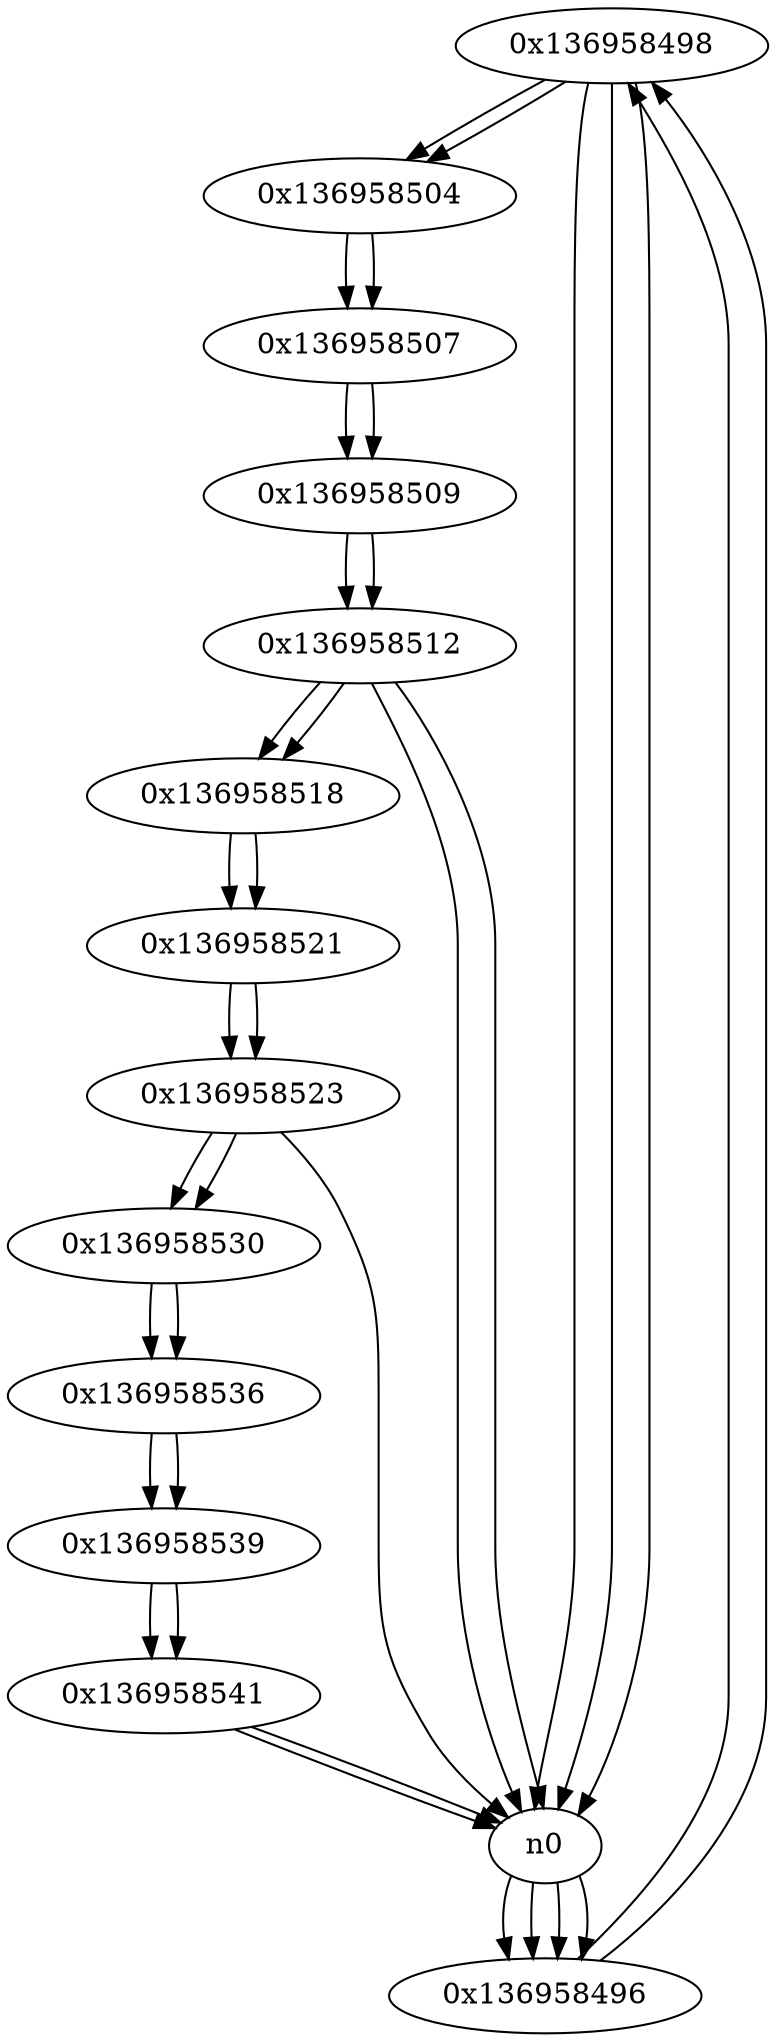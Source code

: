 digraph G{
/* nodes */
  n1 [label="0x136958498"]
  n2 [label="0x136958504"]
  n3 [label="0x136958507"]
  n4 [label="0x136958509"]
  n5 [label="0x136958512"]
  n6 [label="0x136958518"]
  n7 [label="0x136958521"]
  n8 [label="0x136958523"]
  n9 [label="0x136958530"]
  n10 [label="0x136958536"]
  n11 [label="0x136958539"]
  n12 [label="0x136958541"]
  n13 [label="0x136958496"]
/* edges */
n1 -> n0;
n1 -> n2;
n1 -> n0;
n1 -> n0;
n13 -> n1;
n2 -> n3;
n1 -> n2;
n3 -> n4;
n2 -> n3;
n4 -> n5;
n3 -> n4;
n5 -> n6;
n5 -> n0;
n5 -> n0;
n4 -> n5;
n6 -> n7;
n5 -> n6;
n7 -> n8;
n6 -> n7;
n8 -> n9;
n8 -> n0;
n7 -> n8;
n9 -> n10;
n8 -> n9;
n10 -> n11;
n9 -> n10;
n11 -> n12;
n10 -> n11;
n12 -> n0;
n12 -> n0;
n11 -> n12;
n13 -> n1;
n0 -> n13;
n0 -> n13;
n0 -> n13;
n0 -> n13;
}

